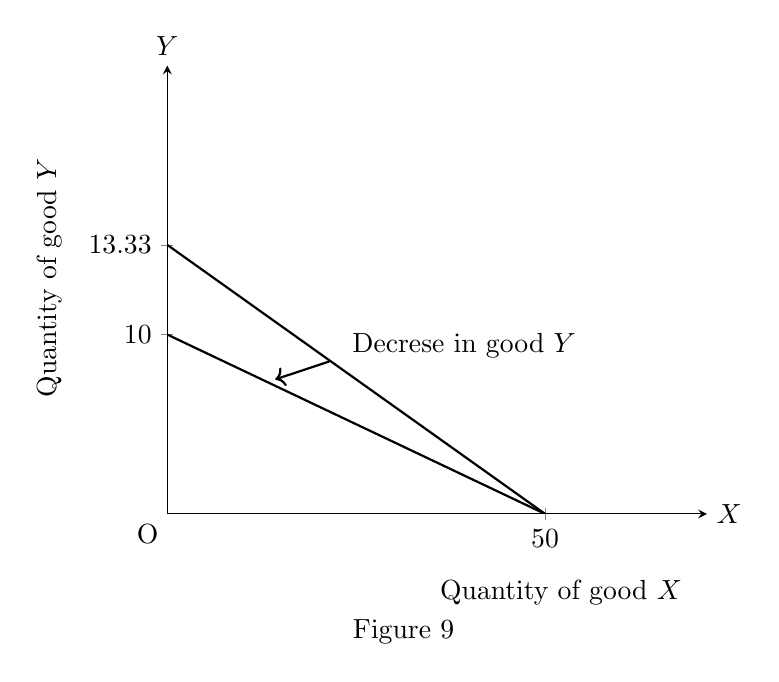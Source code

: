 \begin{tikzpicture}
    \begin{axis}[
            axis x line = middle,
            axis y line = middle,
            xmin=0, xmax=10,
            xlabel style=right,
            xlabel=$ X $,
            xtick={7},
            xticklabels={50},
            ymin=0, ymax=10,
            ylabel style=above,
            ylabel=$ Y $,
            ytick={4,6},
            yticklabels={10,13.33}
        ]
        \addplot [thick,black]coordinates {(0,4)(7,0)};
        \addplot [thick,black]coordinates {(0,6)(7,0)};
        \addplot [thick,black,->]coordinates {(3,3.4)(2,3)};
        \node at (axis cs:5.5,3.75) {Decrese in good $ Y $};
    \end{axis}
    \draw(5,-1) node {Quantity of good $ X $};
    \draw(3,-1.5) node {Figure 9};
    \draw(-1.5,3) node[rotate=90] {Quantity of good $ Y $};
    \draw(-.25,-.25) node {O};
\end{tikzpicture}